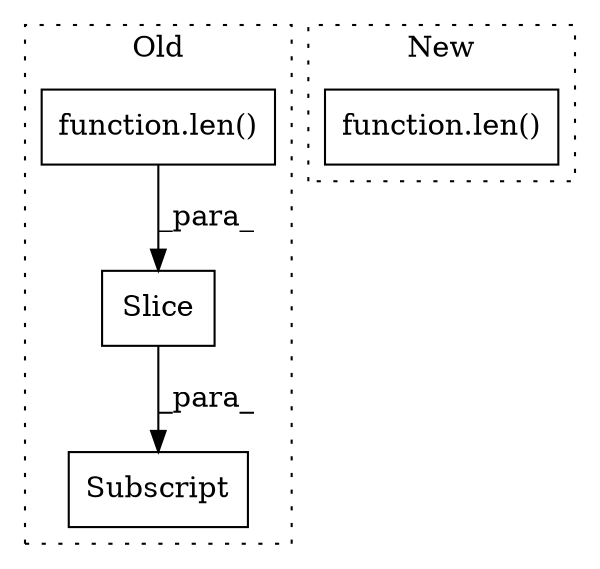 digraph G {
subgraph cluster0 {
1 [label="Slice" a="80" s="3965" l="16" shape="box"];
3 [label="Subscript" a="63" s="3953,0" l="29,0" shape="box"];
4 [label="function.len()" a="75" s="3965,3979" l="4,1" shape="box"];
label = "Old";
style="dotted";
}
subgraph cluster1 {
2 [label="function.len()" a="75" s="3923,3939" l="4,1" shape="box"];
label = "New";
style="dotted";
}
1 -> 3 [label="_para_"];
4 -> 1 [label="_para_"];
}